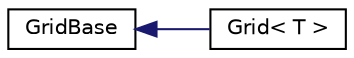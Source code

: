 digraph "Graphical Class Hierarchy"
{
  edge [fontname="Helvetica",fontsize="10",labelfontname="Helvetica",labelfontsize="10"];
  node [fontname="Helvetica",fontsize="10",shape=record];
  rankdir="LR";
  Node1 [label="GridBase",height=0.2,width=0.4,color="black", fillcolor="white", style="filled",URL="$classGridBase.html"];
  Node1 -> Node2 [dir="back",color="midnightblue",fontsize="10",style="solid",fontname="Helvetica"];
  Node2 [label="Grid\< T \>",height=0.2,width=0.4,color="black", fillcolor="white", style="filled",URL="$classGrid.html"];
}
